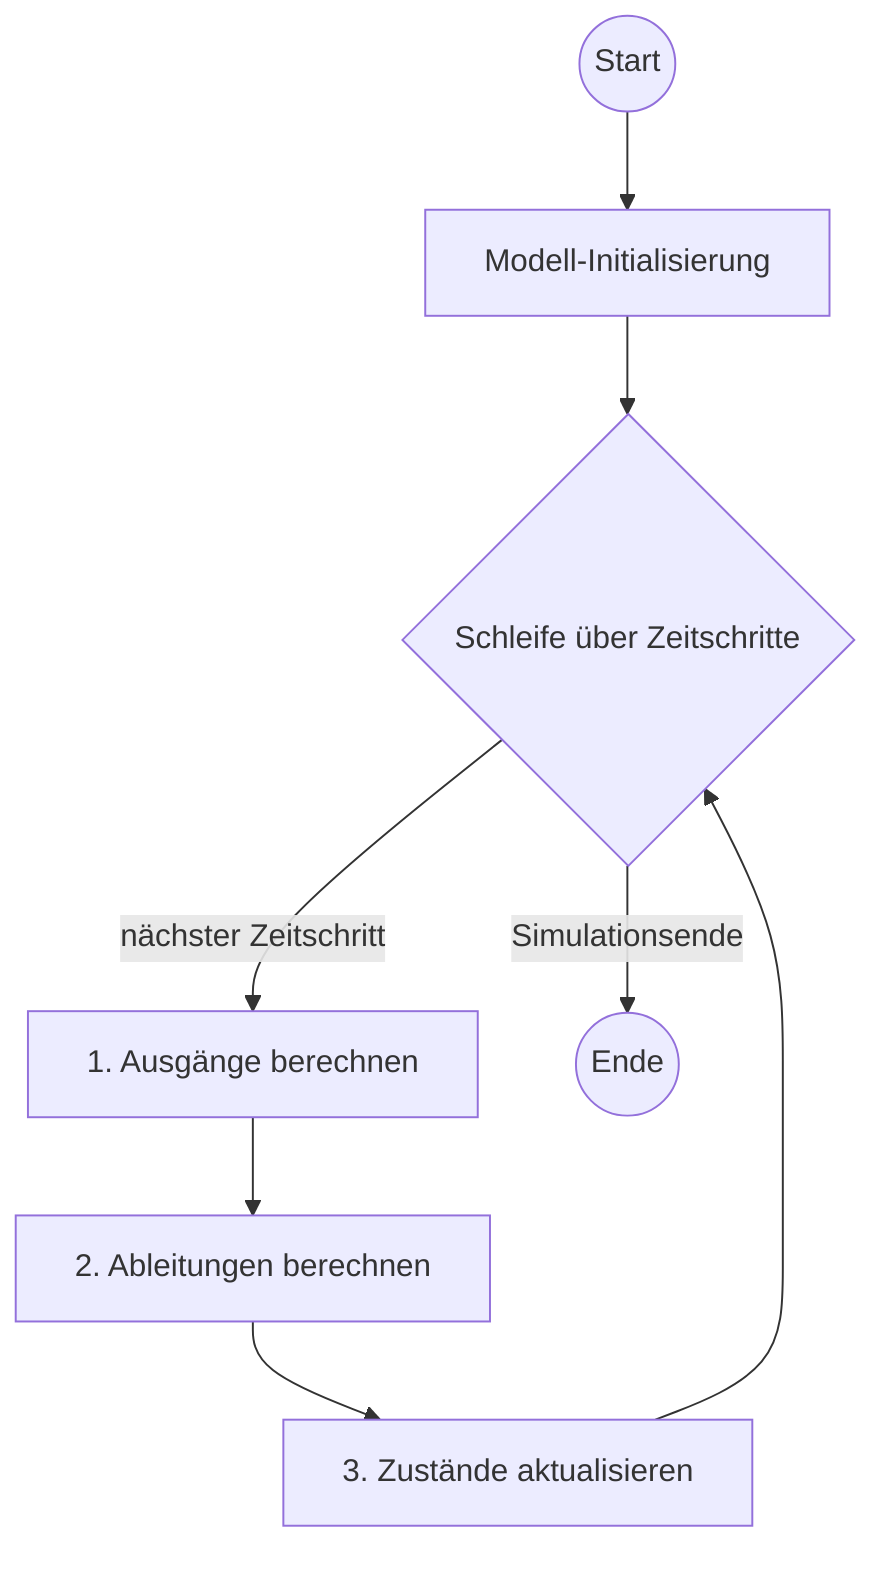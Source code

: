 flowchart TD
    Start((Start)) --> A[Modell-Initialisierung];
    A --> B{Schleife über Zeitschritte};
    B -- nächster Zeitschritt --> C[1. Ausgänge berechnen];
    C --> D[2. Ableitungen berechnen];
    D --> E[3. Zustände aktualisieren];
    E --> B;
    B -- Simulationsende --> End((Ende));